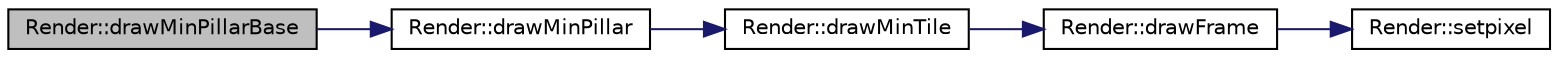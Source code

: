 digraph G
{
  edge [fontname="Helvetica",fontsize="10",labelfontname="Helvetica",labelfontsize="10"];
  node [fontname="Helvetica",fontsize="10",shape=record];
  rankdir="LR";
  Node1 [label="Render::drawMinPillarBase",height=0.2,width=0.4,color="black", fillcolor="grey75", style="filled" fontcolor="black"];
  Node1 -> Node2 [color="midnightblue",fontsize="10",style="solid",fontname="Helvetica"];
  Node2 [label="Render::drawMinPillar",height=0.2,width=0.4,color="black", fillcolor="white", style="filled",URL="$namespace_render.html#aa3495cd25236e295a183dc4c70932ecd"];
  Node2 -> Node3 [color="midnightblue",fontsize="10",style="solid",fontname="Helvetica"];
  Node3 [label="Render::drawMinTile",height=0.2,width=0.4,color="black", fillcolor="white", style="filled",URL="$namespace_render.html#a3bbdc70f166ed8419fcfa4d292258b6a"];
  Node3 -> Node4 [color="midnightblue",fontsize="10",style="solid",fontname="Helvetica"];
  Node4 [label="Render::drawFrame",height=0.2,width=0.4,color="black", fillcolor="white", style="filled",URL="$namespace_render.html#a8384399aba8d9bca82788367f744016f"];
  Node4 -> Node5 [color="midnightblue",fontsize="10",style="solid",fontname="Helvetica"];
  Node5 [label="Render::setpixel",height=0.2,width=0.4,color="black", fillcolor="white", style="filled",URL="$namespace_render.html#a255d3d88fd6f86eb173484b03e176d23"];
}
